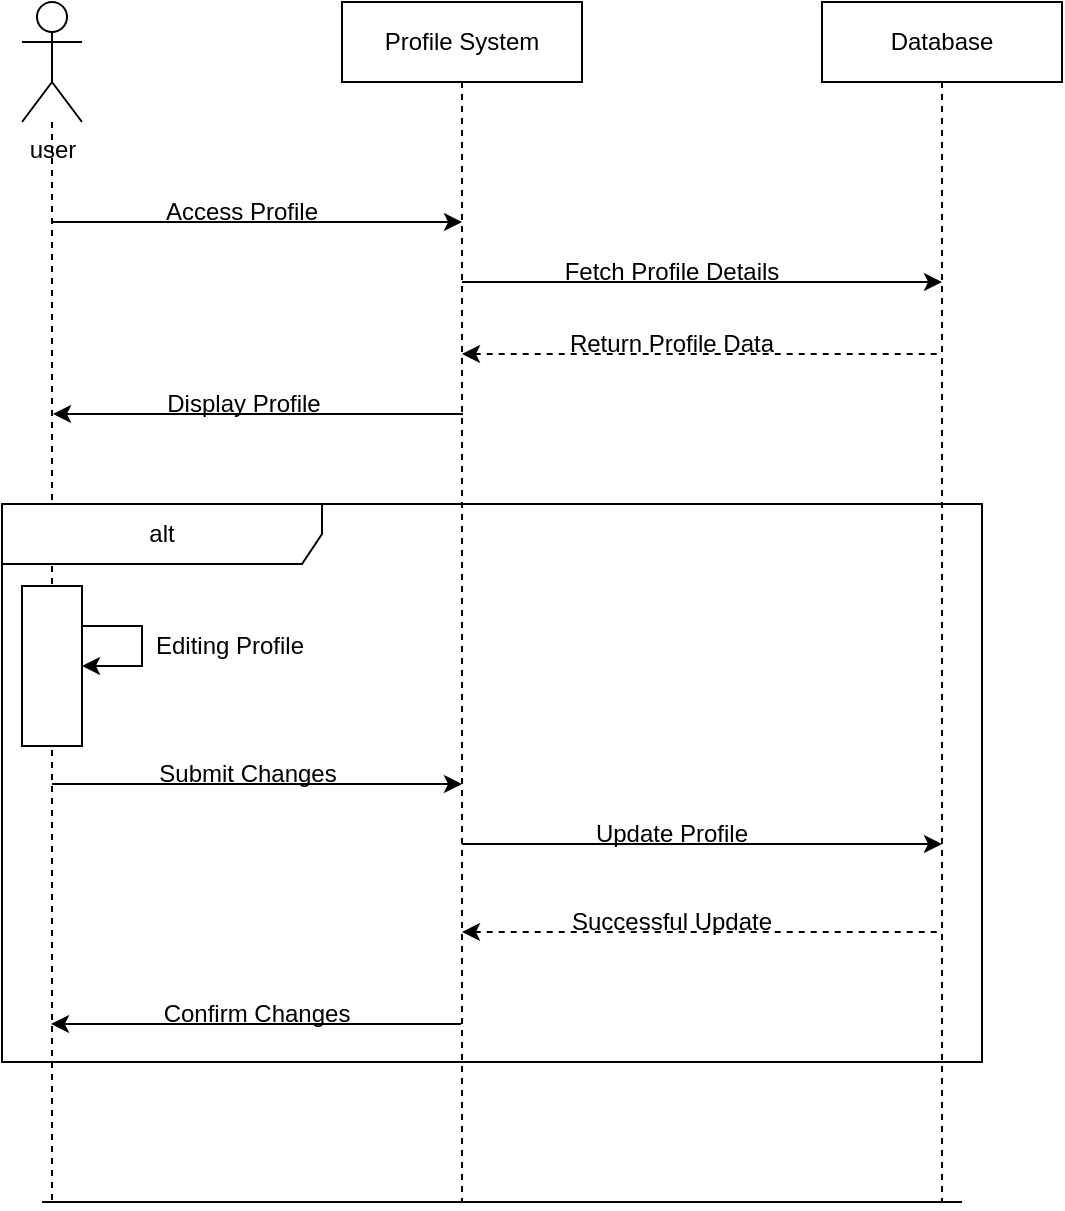 <mxfile version="21.6.8" type="device">
  <diagram name="Page-1" id="Kt7_fLkRGU6ps_dVwyQc">
    <mxGraphModel dx="1185" dy="683" grid="1" gridSize="10" guides="1" tooltips="1" connect="1" arrows="1" fold="1" page="1" pageScale="1" pageWidth="1600" pageHeight="900" math="0" shadow="0">
      <root>
        <mxCell id="0" />
        <mxCell id="1" parent="0" />
        <mxCell id="ck9YV-qvY_fgCaS0ZzCG-5" style="edgeStyle=orthogonalEdgeStyle;rounded=0;orthogonalLoop=1;jettySize=auto;html=1;endArrow=none;endFill=0;dashed=1;" edge="1" parent="1">
          <mxGeometry relative="1" as="geometry">
            <mxPoint x="215" y="642" as="targetPoint" />
            <mxPoint x="215" y="414" as="sourcePoint" />
          </mxGeometry>
        </mxCell>
        <mxCell id="ck9YV-qvY_fgCaS0ZzCG-1" value="user" style="shape=umlActor;verticalLabelPosition=bottom;verticalAlign=top;html=1;outlineConnect=0;" vertex="1" parent="1">
          <mxGeometry x="200" y="40" width="30" height="60" as="geometry" />
        </mxCell>
        <mxCell id="ck9YV-qvY_fgCaS0ZzCG-6" style="edgeStyle=orthogonalEdgeStyle;rounded=0;orthogonalLoop=1;jettySize=auto;html=1;endArrow=none;endFill=0;dashed=1;" edge="1" parent="1" source="ck9YV-qvY_fgCaS0ZzCG-2">
          <mxGeometry relative="1" as="geometry">
            <mxPoint x="420" y="640" as="targetPoint" />
          </mxGeometry>
        </mxCell>
        <mxCell id="ck9YV-qvY_fgCaS0ZzCG-2" value="Profile System" style="rounded=0;whiteSpace=wrap;html=1;" vertex="1" parent="1">
          <mxGeometry x="360" y="40" width="120" height="40" as="geometry" />
        </mxCell>
        <mxCell id="ck9YV-qvY_fgCaS0ZzCG-7" style="edgeStyle=orthogonalEdgeStyle;rounded=0;orthogonalLoop=1;jettySize=auto;html=1;endArrow=none;endFill=0;dashed=1;" edge="1" parent="1" source="ck9YV-qvY_fgCaS0ZzCG-3">
          <mxGeometry relative="1" as="geometry">
            <mxPoint x="660" y="640" as="targetPoint" />
          </mxGeometry>
        </mxCell>
        <mxCell id="ck9YV-qvY_fgCaS0ZzCG-3" value="Database" style="rounded=0;whiteSpace=wrap;html=1;" vertex="1" parent="1">
          <mxGeometry x="600" y="40" width="120" height="40" as="geometry" />
        </mxCell>
        <mxCell id="ck9YV-qvY_fgCaS0ZzCG-8" value="" style="endArrow=classic;html=1;rounded=0;edgeStyle=orthogonalEdgeStyle;" edge="1" parent="1">
          <mxGeometry width="50" height="50" relative="1" as="geometry">
            <mxPoint x="215" y="150" as="sourcePoint" />
            <mxPoint x="420" y="150" as="targetPoint" />
          </mxGeometry>
        </mxCell>
        <mxCell id="ck9YV-qvY_fgCaS0ZzCG-9" value="" style="endArrow=classic;html=1;rounded=0;edgeStyle=orthogonalEdgeStyle;" edge="1" parent="1">
          <mxGeometry width="50" height="50" relative="1" as="geometry">
            <mxPoint x="420" y="180" as="sourcePoint" />
            <mxPoint x="660" y="180" as="targetPoint" />
          </mxGeometry>
        </mxCell>
        <mxCell id="ck9YV-qvY_fgCaS0ZzCG-10" value="Access Profile" style="text;html=1;strokeColor=none;fillColor=none;align=center;verticalAlign=middle;whiteSpace=wrap;rounded=0;" vertex="1" parent="1">
          <mxGeometry x="270" y="130" width="80" height="30" as="geometry" />
        </mxCell>
        <mxCell id="ck9YV-qvY_fgCaS0ZzCG-11" value="Fetch Profile Details" style="text;html=1;strokeColor=none;fillColor=none;align=center;verticalAlign=middle;whiteSpace=wrap;rounded=0;" vertex="1" parent="1">
          <mxGeometry x="470" y="160" width="110" height="30" as="geometry" />
        </mxCell>
        <mxCell id="ck9YV-qvY_fgCaS0ZzCG-12" value="Return Profile Data" style="text;html=1;strokeColor=none;fillColor=none;align=center;verticalAlign=middle;whiteSpace=wrap;rounded=0;" vertex="1" parent="1">
          <mxGeometry x="470" y="196" width="110" height="30" as="geometry" />
        </mxCell>
        <mxCell id="ck9YV-qvY_fgCaS0ZzCG-13" value="" style="endArrow=none;html=1;rounded=0;edgeStyle=orthogonalEdgeStyle;dashed=1;startArrow=classic;startFill=1;endFill=0;" edge="1" parent="1">
          <mxGeometry width="50" height="50" relative="1" as="geometry">
            <mxPoint x="420" y="216" as="sourcePoint" />
            <mxPoint x="660" y="216" as="targetPoint" />
          </mxGeometry>
        </mxCell>
        <mxCell id="ck9YV-qvY_fgCaS0ZzCG-14" value="" style="endArrow=none;html=1;rounded=0;edgeStyle=orthogonalEdgeStyle;startArrow=classic;startFill=1;endFill=0;" edge="1" parent="1">
          <mxGeometry width="50" height="50" relative="1" as="geometry">
            <mxPoint x="215.5" y="246" as="sourcePoint" />
            <mxPoint x="420.5" y="246" as="targetPoint" />
          </mxGeometry>
        </mxCell>
        <mxCell id="ck9YV-qvY_fgCaS0ZzCG-15" value="Display Profile" style="text;html=1;strokeColor=none;fillColor=none;align=center;verticalAlign=middle;whiteSpace=wrap;rounded=0;" vertex="1" parent="1">
          <mxGeometry x="270.5" y="226" width="80" height="30" as="geometry" />
        </mxCell>
        <mxCell id="ck9YV-qvY_fgCaS0ZzCG-17" value="" style="edgeStyle=orthogonalEdgeStyle;rounded=0;orthogonalLoop=1;jettySize=auto;html=1;endArrow=none;endFill=0;dashed=1;" edge="1" parent="1" source="ck9YV-qvY_fgCaS0ZzCG-1" target="ck9YV-qvY_fgCaS0ZzCG-16">
          <mxGeometry relative="1" as="geometry">
            <mxPoint x="215" y="910.0" as="targetPoint" />
            <mxPoint x="215" y="100" as="sourcePoint" />
          </mxGeometry>
        </mxCell>
        <mxCell id="ck9YV-qvY_fgCaS0ZzCG-16" value="" style="rounded=0;whiteSpace=wrap;html=1;" vertex="1" parent="1">
          <mxGeometry x="200" y="332" width="30" height="80" as="geometry" />
        </mxCell>
        <mxCell id="ck9YV-qvY_fgCaS0ZzCG-18" style="edgeStyle=orthogonalEdgeStyle;rounded=0;orthogonalLoop=1;jettySize=auto;html=1;exitX=1;exitY=0.25;exitDx=0;exitDy=0;entryX=1;entryY=0.5;entryDx=0;entryDy=0;" edge="1" parent="1" source="ck9YV-qvY_fgCaS0ZzCG-16" target="ck9YV-qvY_fgCaS0ZzCG-16">
          <mxGeometry relative="1" as="geometry">
            <Array as="points">
              <mxPoint x="260" y="352" />
              <mxPoint x="260" y="372" />
            </Array>
          </mxGeometry>
        </mxCell>
        <mxCell id="ck9YV-qvY_fgCaS0ZzCG-19" value="Editing Profile" style="text;html=1;strokeColor=none;fillColor=none;align=center;verticalAlign=middle;whiteSpace=wrap;rounded=0;" vertex="1" parent="1">
          <mxGeometry x="264" y="347" width="80" height="30" as="geometry" />
        </mxCell>
        <mxCell id="ck9YV-qvY_fgCaS0ZzCG-20" value="" style="endArrow=classic;html=1;rounded=0;edgeStyle=orthogonalEdgeStyle;" edge="1" parent="1">
          <mxGeometry width="50" height="50" relative="1" as="geometry">
            <mxPoint x="215" y="431" as="sourcePoint" />
            <mxPoint x="420" y="431" as="targetPoint" />
          </mxGeometry>
        </mxCell>
        <mxCell id="ck9YV-qvY_fgCaS0ZzCG-21" value="Submit Changes" style="text;html=1;strokeColor=none;fillColor=none;align=center;verticalAlign=middle;whiteSpace=wrap;rounded=0;" vertex="1" parent="1">
          <mxGeometry x="263" y="411" width="100" height="30" as="geometry" />
        </mxCell>
        <mxCell id="ck9YV-qvY_fgCaS0ZzCG-22" value="Update Profile" style="text;html=1;strokeColor=none;fillColor=none;align=center;verticalAlign=middle;whiteSpace=wrap;rounded=0;" vertex="1" parent="1">
          <mxGeometry x="470" y="441" width="110" height="30" as="geometry" />
        </mxCell>
        <mxCell id="ck9YV-qvY_fgCaS0ZzCG-23" value="" style="endArrow=classic;html=1;rounded=0;edgeStyle=orthogonalEdgeStyle;" edge="1" parent="1">
          <mxGeometry width="50" height="50" relative="1" as="geometry">
            <mxPoint x="420" y="461" as="sourcePoint" />
            <mxPoint x="660" y="461" as="targetPoint" />
          </mxGeometry>
        </mxCell>
        <mxCell id="ck9YV-qvY_fgCaS0ZzCG-24" value="Successful Update" style="text;html=1;strokeColor=none;fillColor=none;align=center;verticalAlign=middle;whiteSpace=wrap;rounded=0;" vertex="1" parent="1">
          <mxGeometry x="470" y="485" width="110" height="30" as="geometry" />
        </mxCell>
        <mxCell id="ck9YV-qvY_fgCaS0ZzCG-25" value="" style="endArrow=none;html=1;rounded=0;edgeStyle=orthogonalEdgeStyle;dashed=1;startArrow=classic;startFill=1;endFill=0;" edge="1" parent="1">
          <mxGeometry width="50" height="50" relative="1" as="geometry">
            <mxPoint x="420" y="505" as="sourcePoint" />
            <mxPoint x="660" y="505" as="targetPoint" />
          </mxGeometry>
        </mxCell>
        <mxCell id="ck9YV-qvY_fgCaS0ZzCG-26" value="" style="endArrow=none;html=1;rounded=0;edgeStyle=orthogonalEdgeStyle;startArrow=classic;startFill=1;endFill=0;" edge="1" parent="1">
          <mxGeometry width="50" height="50" relative="1" as="geometry">
            <mxPoint x="214.5" y="551" as="sourcePoint" />
            <mxPoint x="419.5" y="551" as="targetPoint" />
          </mxGeometry>
        </mxCell>
        <mxCell id="ck9YV-qvY_fgCaS0ZzCG-27" value="Confirm Changes" style="text;html=1;strokeColor=none;fillColor=none;align=center;verticalAlign=middle;whiteSpace=wrap;rounded=0;" vertex="1" parent="1">
          <mxGeometry x="266.5" y="531" width="100.5" height="30" as="geometry" />
        </mxCell>
        <mxCell id="ck9YV-qvY_fgCaS0ZzCG-28" value="alt" style="shape=umlFrame;whiteSpace=wrap;html=1;pointerEvents=0;recursiveResize=0;container=1;collapsible=0;width=160;" vertex="1" parent="1">
          <mxGeometry x="190" y="291" width="490" height="279" as="geometry" />
        </mxCell>
        <mxCell id="ck9YV-qvY_fgCaS0ZzCG-29" value="" style="endArrow=none;html=1;rounded=0;edgeStyle=orthogonalEdgeStyle;" edge="1" parent="1">
          <mxGeometry width="50" height="50" relative="1" as="geometry">
            <mxPoint x="210" y="640" as="sourcePoint" />
            <mxPoint x="670" y="640" as="targetPoint" />
          </mxGeometry>
        </mxCell>
      </root>
    </mxGraphModel>
  </diagram>
</mxfile>
